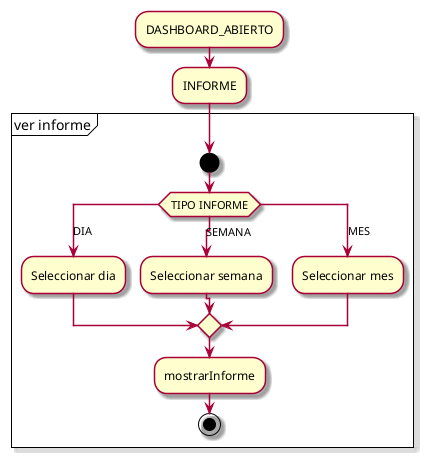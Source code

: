 @startuml descripción CDU informe

skin rose

  :DASHBOARD_ABIERTO;
  :INFORME;
  
partition "ver informe" {
  start
  switch(TIPO INFORME)
    case(DIA)
     :Seleccionar dia;
    case(SEMANA)
     :Seleccionar semana;
    case(MES)
     :Seleccionar mes;
  endswitch

  :mostrarInforme;
  stop
}
@enduml